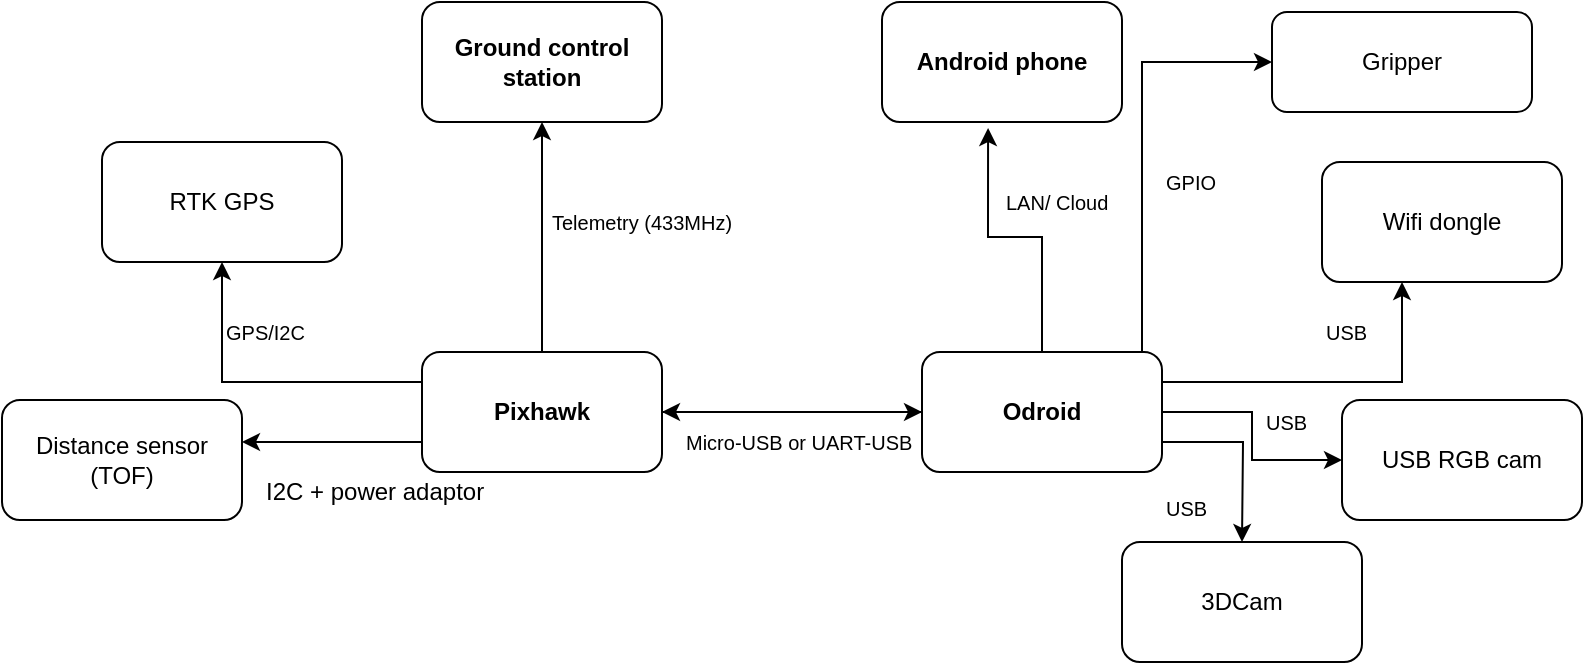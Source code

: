 <mxfile version="10.6.7" type="github"><diagram id="nl4JyspTp1iFP1jykP6N" name="Page-1"><mxGraphModel dx="840" dy="404" grid="1" gridSize="10" guides="1" tooltips="1" connect="1" arrows="1" fold="1" page="1" pageScale="1" pageWidth="827" pageHeight="1169" math="0" shadow="0"><root><mxCell id="0"/><mxCell id="1" parent="0"/><mxCell id="j6_U-_XCmKQf0JF2wbDi-5" style="edgeStyle=orthogonalEdgeStyle;rounded=0;orthogonalLoop=1;jettySize=auto;html=1;entryX=0;entryY=0.5;entryDx=0;entryDy=0;" parent="1" source="zrJzUWun0oEHjl4LM8T9-1" target="j6_U-_XCmKQf0JF2wbDi-2" edge="1"><mxGeometry relative="1" as="geometry"/></mxCell><mxCell id="j6_U-_XCmKQf0JF2wbDi-10" style="edgeStyle=orthogonalEdgeStyle;rounded=0;orthogonalLoop=1;jettySize=auto;html=1;exitX=0;exitY=0.25;exitDx=0;exitDy=0;entryX=0.5;entryY=1;entryDx=0;entryDy=0;" parent="1" source="zrJzUWun0oEHjl4LM8T9-1" target="j6_U-_XCmKQf0JF2wbDi-13" edge="1"><mxGeometry relative="1" as="geometry"><mxPoint x="170" y="175" as="targetPoint"/><Array as="points"><mxPoint x="140" y="200"/></Array></mxGeometry></mxCell><mxCell id="j6_U-_XCmKQf0JF2wbDi-11" style="edgeStyle=orthogonalEdgeStyle;rounded=0;orthogonalLoop=1;jettySize=auto;html=1;exitX=0;exitY=0.75;exitDx=0;exitDy=0;" parent="1" source="zrJzUWun0oEHjl4LM8T9-1" edge="1"><mxGeometry relative="1" as="geometry"><mxPoint x="150" y="230" as="targetPoint"/></mxGeometry></mxCell><mxCell id="j6_U-_XCmKQf0JF2wbDi-30" style="edgeStyle=orthogonalEdgeStyle;rounded=0;orthogonalLoop=1;jettySize=auto;html=1;exitX=0.5;exitY=0;exitDx=0;exitDy=0;entryX=0.5;entryY=1;entryDx=0;entryDy=0;" parent="1" source="zrJzUWun0oEHjl4LM8T9-1" edge="1"><mxGeometry relative="1" as="geometry"><mxPoint x="300" y="70" as="targetPoint"/></mxGeometry></mxCell><mxCell id="zrJzUWun0oEHjl4LM8T9-1" value="&lt;b&gt;Pixhawk&lt;/b&gt;" style="rounded=1;whiteSpace=wrap;html=1;" parent="1" vertex="1"><mxGeometry x="240" y="185" width="120" height="60" as="geometry"/></mxCell><mxCell id="j6_U-_XCmKQf0JF2wbDi-6" style="edgeStyle=orthogonalEdgeStyle;rounded=0;orthogonalLoop=1;jettySize=auto;html=1;entryX=1;entryY=0.5;entryDx=0;entryDy=0;" parent="1" source="j6_U-_XCmKQf0JF2wbDi-2" target="zrJzUWun0oEHjl4LM8T9-1" edge="1"><mxGeometry relative="1" as="geometry"/></mxCell><mxCell id="j6_U-_XCmKQf0JF2wbDi-15" style="edgeStyle=orthogonalEdgeStyle;rounded=0;orthogonalLoop=1;jettySize=auto;html=1;exitX=1;exitY=0.25;exitDx=0;exitDy=0;" parent="1" source="j6_U-_XCmKQf0JF2wbDi-2" target="j6_U-_XCmKQf0JF2wbDi-16" edge="1"><mxGeometry relative="1" as="geometry"><mxPoint x="640" y="140" as="targetPoint"/><Array as="points"><mxPoint x="730" y="200"/></Array></mxGeometry></mxCell><mxCell id="j6_U-_XCmKQf0JF2wbDi-17" style="edgeStyle=orthogonalEdgeStyle;rounded=0;orthogonalLoop=1;jettySize=auto;html=1;exitX=1;exitY=0.5;exitDx=0;exitDy=0;entryX=0;entryY=0.5;entryDx=0;entryDy=0;" parent="1" source="j6_U-_XCmKQf0JF2wbDi-2" target="j6_U-_XCmKQf0JF2wbDi-19" edge="1"><mxGeometry relative="1" as="geometry"><mxPoint x="660" y="215" as="targetPoint"/></mxGeometry></mxCell><mxCell id="j6_U-_XCmKQf0JF2wbDi-21" style="edgeStyle=orthogonalEdgeStyle;rounded=0;orthogonalLoop=1;jettySize=auto;html=1;exitX=1;exitY=0.75;exitDx=0;exitDy=0;" parent="1" source="j6_U-_XCmKQf0JF2wbDi-2" edge="1"><mxGeometry relative="1" as="geometry"><mxPoint x="650" y="280" as="targetPoint"/></mxGeometry></mxCell><mxCell id="j6_U-_XCmKQf0JF2wbDi-27" style="edgeStyle=orthogonalEdgeStyle;rounded=0;orthogonalLoop=1;jettySize=auto;html=1;exitX=0.5;exitY=0;exitDx=0;exitDy=0;entryX=0.442;entryY=1.05;entryDx=0;entryDy=0;entryPerimeter=0;" parent="1" source="j6_U-_XCmKQf0JF2wbDi-2" target="j6_U-_XCmKQf0JF2wbDi-26" edge="1"><mxGeometry relative="1" as="geometry"/></mxCell><mxCell id="7nIJeeYywVKt7xiV9m0l-4" style="edgeStyle=orthogonalEdgeStyle;rounded=0;orthogonalLoop=1;jettySize=auto;html=1;exitX=0.75;exitY=0;exitDx=0;exitDy=0;entryX=0;entryY=0.5;entryDx=0;entryDy=0;" edge="1" parent="1" source="j6_U-_XCmKQf0JF2wbDi-2" target="7nIJeeYywVKt7xiV9m0l-2"><mxGeometry relative="1" as="geometry"><Array as="points"><mxPoint x="600" y="185"/><mxPoint x="600" y="40"/></Array></mxGeometry></mxCell><mxCell id="j6_U-_XCmKQf0JF2wbDi-2" value="&lt;b&gt;Odroid&lt;/b&gt;" style="rounded=1;whiteSpace=wrap;html=1;" parent="1" vertex="1"><mxGeometry x="490" y="185" width="120" height="60" as="geometry"/></mxCell><mxCell id="j6_U-_XCmKQf0JF2wbDi-13" value="RTK GPS" style="rounded=1;whiteSpace=wrap;html=1;" parent="1" vertex="1"><mxGeometry x="80" y="80" width="120" height="60" as="geometry"/></mxCell><mxCell id="j6_U-_XCmKQf0JF2wbDi-14" value="Distance sensor (TOF)" style="rounded=1;whiteSpace=wrap;html=1;" parent="1" vertex="1"><mxGeometry x="30" y="209" width="120" height="60" as="geometry"/></mxCell><mxCell id="j6_U-_XCmKQf0JF2wbDi-16" value="Wifi dongle" style="rounded=1;whiteSpace=wrap;html=1;" parent="1" vertex="1"><mxGeometry x="690" y="90" width="120" height="60" as="geometry"/></mxCell><mxCell id="j6_U-_XCmKQf0JF2wbDi-19" value="USB RGB cam" style="rounded=1;whiteSpace=wrap;html=1;" parent="1" vertex="1"><mxGeometry x="700" y="209" width="120" height="60" as="geometry"/></mxCell><mxCell id="j6_U-_XCmKQf0JF2wbDi-22" value="3DCam" style="rounded=1;whiteSpace=wrap;html=1;" parent="1" vertex="1"><mxGeometry x="590" y="280" width="120" height="60" as="geometry"/></mxCell><mxCell id="j6_U-_XCmKQf0JF2wbDi-25" value="&lt;b&gt;Ground control station&lt;/b&gt;" style="rounded=1;whiteSpace=wrap;html=1;" parent="1" vertex="1"><mxGeometry x="240" y="10" width="120" height="60" as="geometry"/></mxCell><mxCell id="j6_U-_XCmKQf0JF2wbDi-26" value="&lt;b&gt;Android phone&lt;/b&gt;" style="rounded=1;whiteSpace=wrap;html=1;" parent="1" vertex="1"><mxGeometry x="470" y="10" width="120" height="60" as="geometry"/></mxCell><mxCell id="j6_U-_XCmKQf0JF2wbDi-29" value="&lt;font style=&quot;font-size: 10px&quot;&gt;Telemetry (433MHz)&lt;/font&gt;" style="text;html=1;resizable=0;points=[];autosize=1;align=left;verticalAlign=top;spacingTop=-4;" parent="1" vertex="1"><mxGeometry x="303" y="110" width="110" height="20" as="geometry"/></mxCell><mxCell id="j6_U-_XCmKQf0JF2wbDi-31" value="&lt;font style=&quot;font-size: 10px&quot;&gt;Micro-USB or UART-USB&lt;/font&gt;" style="text;html=1;resizable=0;points=[];autosize=1;align=left;verticalAlign=top;spacingTop=-4;" parent="1" vertex="1"><mxGeometry x="370" y="220" width="130" height="20" as="geometry"/></mxCell><mxCell id="j6_U-_XCmKQf0JF2wbDi-32" value="&lt;font style=&quot;font-size: 10px&quot;&gt;LAN/ Cloud&lt;/font&gt;" style="text;html=1;resizable=0;points=[];autosize=1;align=left;verticalAlign=top;spacingTop=-4;" parent="1" vertex="1"><mxGeometry x="530" y="100" width="70" height="20" as="geometry"/></mxCell><mxCell id="j6_U-_XCmKQf0JF2wbDi-35" value="&lt;font style=&quot;font-size: 10px&quot;&gt;USB&lt;/font&gt;" style="text;html=1;resizable=0;points=[];autosize=1;align=left;verticalAlign=top;spacingTop=-4;" parent="1" vertex="1"><mxGeometry x="660" y="210" width="40" height="20" as="geometry"/></mxCell><mxCell id="j6_U-_XCmKQf0JF2wbDi-36" value="&lt;font style=&quot;font-size: 10px&quot;&gt;USB&lt;/font&gt;" style="text;html=1;resizable=0;points=[];autosize=1;align=left;verticalAlign=top;spacingTop=-4;" parent="1" vertex="1"><mxGeometry x="690" y="165" width="40" height="20" as="geometry"/></mxCell><mxCell id="j6_U-_XCmKQf0JF2wbDi-37" value="&lt;font style=&quot;font-size: 10px&quot;&gt;USB&lt;/font&gt;" style="text;html=1;resizable=0;points=[];autosize=1;align=left;verticalAlign=top;spacingTop=-4;" parent="1" vertex="1"><mxGeometry x="610" y="252.5" width="40" height="20" as="geometry"/></mxCell><mxCell id="j6_U-_XCmKQf0JF2wbDi-38" value="&lt;font style=&quot;font-size: 10px&quot;&gt;GPS/I2C&lt;/font&gt;" style="text;html=1;resizable=0;points=[];autosize=1;align=left;verticalAlign=top;spacingTop=-4;" parent="1" vertex="1"><mxGeometry x="140" y="164.5" width="50" height="20" as="geometry"/></mxCell><mxCell id="j6_U-_XCmKQf0JF2wbDi-39" value="I2C + power adaptor" style="text;html=1;resizable=0;points=[];autosize=1;align=left;verticalAlign=top;spacingTop=-4;" parent="1" vertex="1"><mxGeometry x="160" y="245" width="120" height="20" as="geometry"/></mxCell><mxCell id="7nIJeeYywVKt7xiV9m0l-2" value="Gripper" style="rounded=1;whiteSpace=wrap;html=1;" vertex="1" parent="1"><mxGeometry x="665" y="15" width="130" height="50" as="geometry"/></mxCell><mxCell id="7nIJeeYywVKt7xiV9m0l-3" value="&lt;font style=&quot;font-size: 10px&quot;&gt;GPIO&lt;/font&gt;" style="text;html=1;resizable=0;points=[];autosize=1;align=left;verticalAlign=top;spacingTop=-4;" vertex="1" parent="1"><mxGeometry x="610" y="90" width="40" height="20" as="geometry"/></mxCell></root></mxGraphModel></diagram></mxfile>